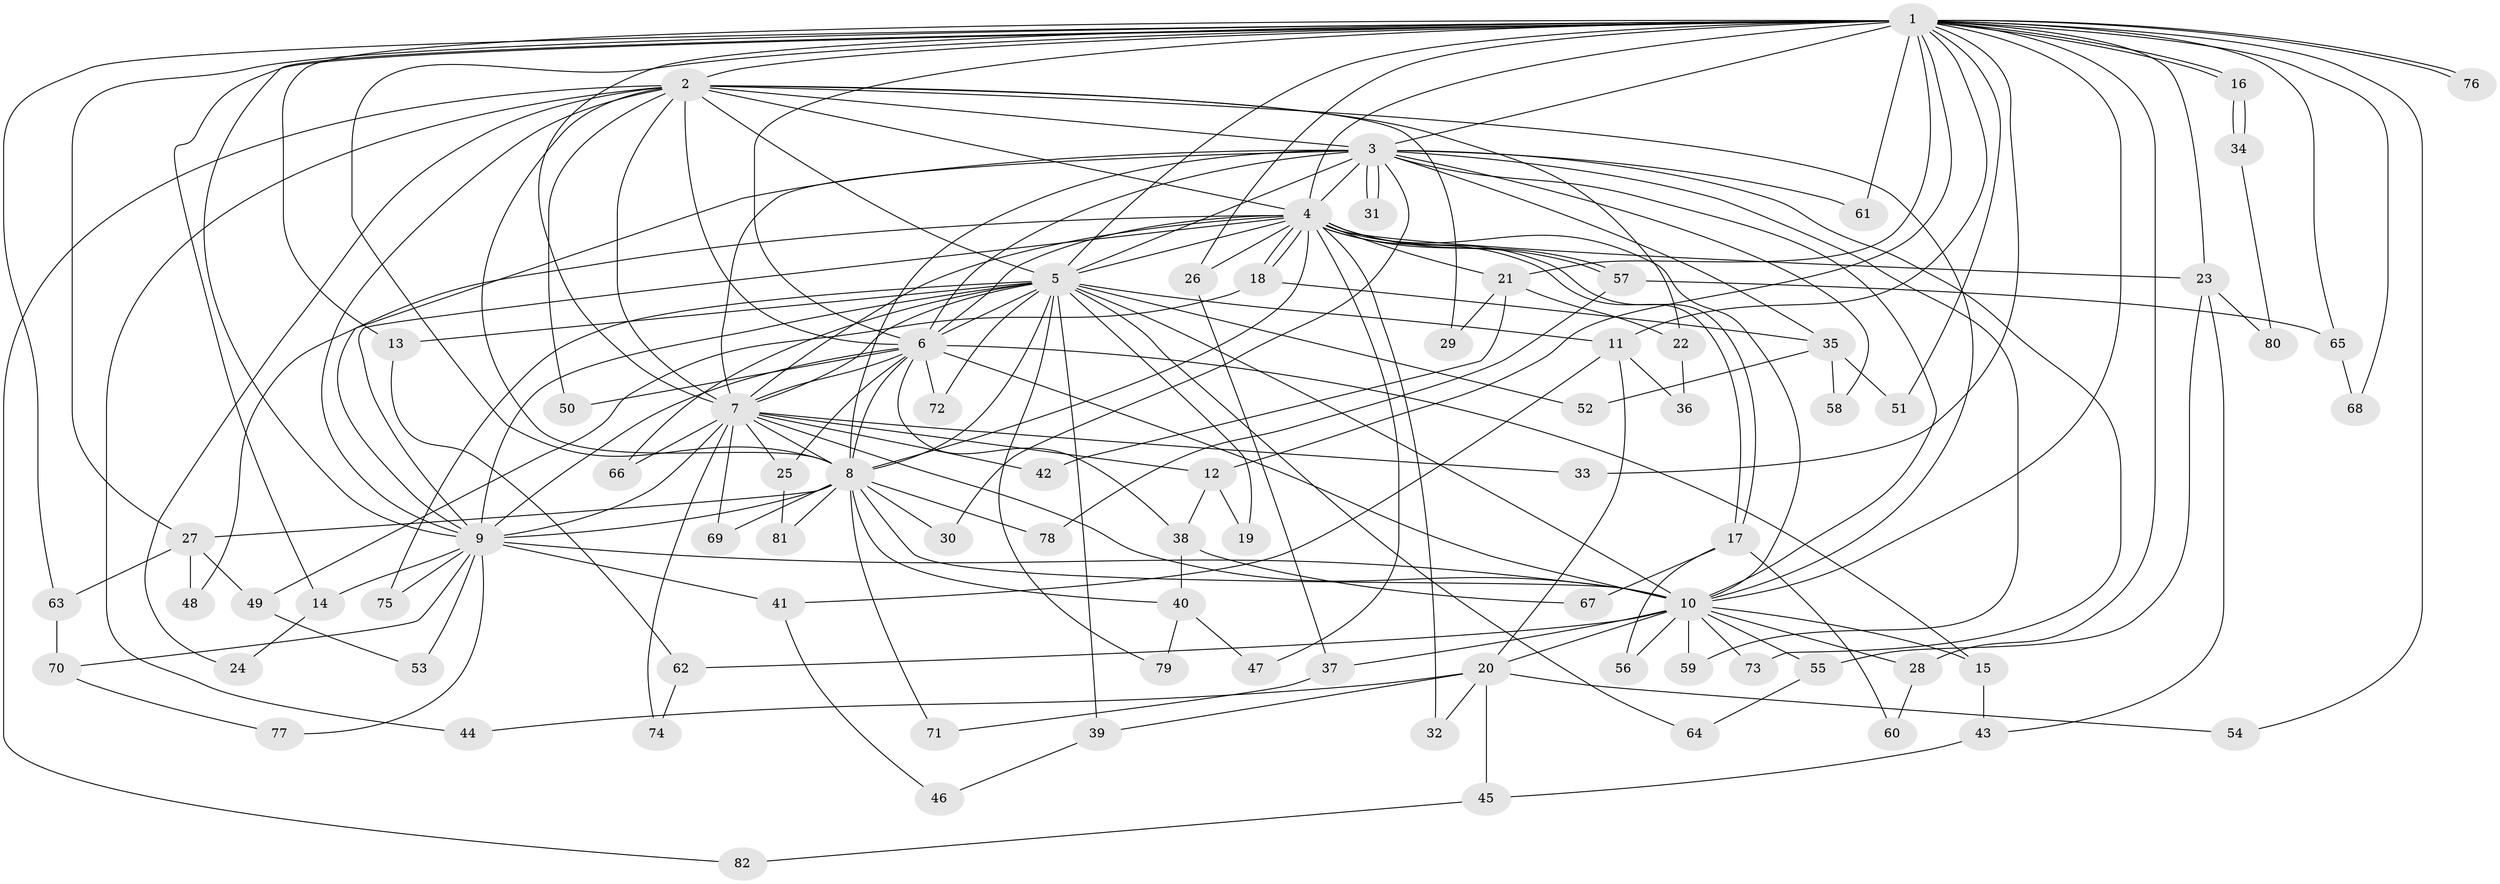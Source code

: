 // coarse degree distribution, {28: 0.017241379310344827, 13: 0.017241379310344827, 15: 0.05172413793103448, 19: 0.017241379310344827, 20: 0.017241379310344827, 14: 0.017241379310344827, 16: 0.017241379310344827, 10: 0.017241379310344827, 4: 0.13793103448275862, 3: 0.1896551724137931, 5: 0.05172413793103448, 2: 0.41379310344827586, 6: 0.017241379310344827, 1: 0.017241379310344827}
// Generated by graph-tools (version 1.1) at 2025/23/03/03/25 07:23:47]
// undirected, 82 vertices, 189 edges
graph export_dot {
graph [start="1"]
  node [color=gray90,style=filled];
  1;
  2;
  3;
  4;
  5;
  6;
  7;
  8;
  9;
  10;
  11;
  12;
  13;
  14;
  15;
  16;
  17;
  18;
  19;
  20;
  21;
  22;
  23;
  24;
  25;
  26;
  27;
  28;
  29;
  30;
  31;
  32;
  33;
  34;
  35;
  36;
  37;
  38;
  39;
  40;
  41;
  42;
  43;
  44;
  45;
  46;
  47;
  48;
  49;
  50;
  51;
  52;
  53;
  54;
  55;
  56;
  57;
  58;
  59;
  60;
  61;
  62;
  63;
  64;
  65;
  66;
  67;
  68;
  69;
  70;
  71;
  72;
  73;
  74;
  75;
  76;
  77;
  78;
  79;
  80;
  81;
  82;
  1 -- 2;
  1 -- 3;
  1 -- 4;
  1 -- 5;
  1 -- 6;
  1 -- 7;
  1 -- 8;
  1 -- 9;
  1 -- 10;
  1 -- 11;
  1 -- 12;
  1 -- 13;
  1 -- 14;
  1 -- 16;
  1 -- 16;
  1 -- 21;
  1 -- 23;
  1 -- 26;
  1 -- 27;
  1 -- 28;
  1 -- 33;
  1 -- 51;
  1 -- 54;
  1 -- 61;
  1 -- 63;
  1 -- 65;
  1 -- 68;
  1 -- 76;
  1 -- 76;
  2 -- 3;
  2 -- 4;
  2 -- 5;
  2 -- 6;
  2 -- 7;
  2 -- 8;
  2 -- 9;
  2 -- 10;
  2 -- 22;
  2 -- 24;
  2 -- 29;
  2 -- 44;
  2 -- 50;
  2 -- 82;
  3 -- 4;
  3 -- 5;
  3 -- 6;
  3 -- 7;
  3 -- 8;
  3 -- 9;
  3 -- 10;
  3 -- 30;
  3 -- 31;
  3 -- 31;
  3 -- 35;
  3 -- 58;
  3 -- 59;
  3 -- 61;
  3 -- 73;
  4 -- 5;
  4 -- 6;
  4 -- 7;
  4 -- 8;
  4 -- 9;
  4 -- 10;
  4 -- 17;
  4 -- 17;
  4 -- 18;
  4 -- 18;
  4 -- 21;
  4 -- 23;
  4 -- 26;
  4 -- 32;
  4 -- 47;
  4 -- 48;
  4 -- 57;
  4 -- 57;
  5 -- 6;
  5 -- 7;
  5 -- 8;
  5 -- 9;
  5 -- 10;
  5 -- 11;
  5 -- 13;
  5 -- 19;
  5 -- 39;
  5 -- 52;
  5 -- 64;
  5 -- 66;
  5 -- 72;
  5 -- 75;
  5 -- 79;
  6 -- 7;
  6 -- 8;
  6 -- 9;
  6 -- 10;
  6 -- 15;
  6 -- 25;
  6 -- 38;
  6 -- 50;
  6 -- 72;
  7 -- 8;
  7 -- 9;
  7 -- 10;
  7 -- 12;
  7 -- 25;
  7 -- 33;
  7 -- 42;
  7 -- 66;
  7 -- 69;
  7 -- 74;
  8 -- 9;
  8 -- 10;
  8 -- 27;
  8 -- 30;
  8 -- 40;
  8 -- 69;
  8 -- 71;
  8 -- 78;
  8 -- 81;
  9 -- 10;
  9 -- 14;
  9 -- 41;
  9 -- 53;
  9 -- 70;
  9 -- 75;
  9 -- 77;
  10 -- 15;
  10 -- 20;
  10 -- 28;
  10 -- 37;
  10 -- 55;
  10 -- 56;
  10 -- 59;
  10 -- 62;
  10 -- 73;
  11 -- 20;
  11 -- 36;
  11 -- 41;
  12 -- 19;
  12 -- 38;
  13 -- 62;
  14 -- 24;
  15 -- 43;
  16 -- 34;
  16 -- 34;
  17 -- 56;
  17 -- 60;
  17 -- 67;
  18 -- 35;
  18 -- 49;
  20 -- 32;
  20 -- 39;
  20 -- 44;
  20 -- 45;
  20 -- 54;
  21 -- 22;
  21 -- 29;
  21 -- 42;
  22 -- 36;
  23 -- 43;
  23 -- 55;
  23 -- 80;
  25 -- 81;
  26 -- 37;
  27 -- 48;
  27 -- 49;
  27 -- 63;
  28 -- 60;
  34 -- 80;
  35 -- 51;
  35 -- 52;
  35 -- 58;
  37 -- 71;
  38 -- 40;
  38 -- 67;
  39 -- 46;
  40 -- 47;
  40 -- 79;
  41 -- 46;
  43 -- 45;
  45 -- 82;
  49 -- 53;
  55 -- 64;
  57 -- 65;
  57 -- 78;
  62 -- 74;
  63 -- 70;
  65 -- 68;
  70 -- 77;
}
